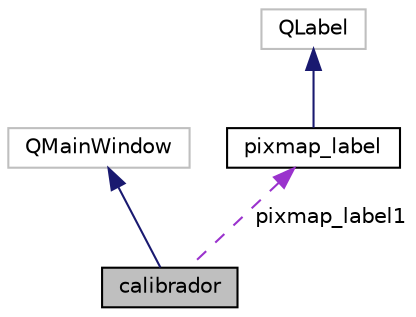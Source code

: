 digraph "calibrador"
{
  edge [fontname="Helvetica",fontsize="10",labelfontname="Helvetica",labelfontsize="10"];
  node [fontname="Helvetica",fontsize="10",shape=record];
  Node1 [label="calibrador",height=0.2,width=0.4,color="black", fillcolor="grey75", style="filled", fontcolor="black"];
  Node2 -> Node1 [dir="back",color="midnightblue",fontsize="10",style="solid"];
  Node2 [label="QMainWindow",height=0.2,width=0.4,color="grey75", fillcolor="white", style="filled"];
  Node3 -> Node1 [dir="back",color="darkorchid3",fontsize="10",style="dashed",label=" pixmap_label1" ];
  Node3 [label="pixmap_label",height=0.2,width=0.4,color="black", fillcolor="white", style="filled",URL="$classpixmap__label.html"];
  Node4 -> Node3 [dir="back",color="midnightblue",fontsize="10",style="solid"];
  Node4 [label="QLabel",height=0.2,width=0.4,color="grey75", fillcolor="white", style="filled"];
}
